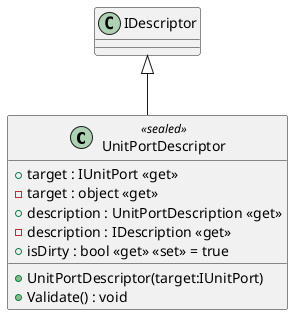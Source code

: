 @startuml
class UnitPortDescriptor <<sealed>> {
    + UnitPortDescriptor(target:IUnitPort)
    + target : IUnitPort <<get>>
    - target : object <<get>>
    + description : UnitPortDescription <<get>>
    - description : IDescription <<get>>
    + isDirty : bool <<get>> <<set>> = true
    + Validate() : void
}
IDescriptor <|-- UnitPortDescriptor
@enduml
